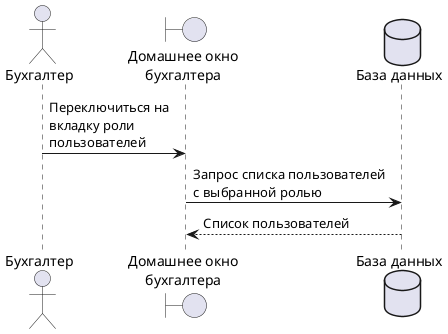 @startuml

actor "Бухгалтер" as accounter
boundary "Домашнее окно\nбухгалтера" as w_home
database "База данных" as db 

accounter -> w_home : Переключиться на\nвкладку роли\nпользователей
w_home -> db : Запрос списка пользователей\nс выбранной ролью
w_home <-- db : Список пользователей

@enduml
